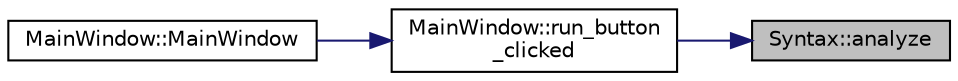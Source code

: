digraph "Syntax::analyze"
{
 // LATEX_PDF_SIZE
  edge [fontname="Helvetica",fontsize="10",labelfontname="Helvetica",labelfontsize="10"];
  node [fontname="Helvetica",fontsize="10",shape=record];
  rankdir="RL";
  Node1 [label="Syntax::analyze",height=0.2,width=0.4,color="black", fillcolor="grey75", style="filled", fontcolor="black",tooltip="analyze the info that is on the IDE in automatic mode"];
  Node1 -> Node2 [dir="back",color="midnightblue",fontsize="10",style="solid",fontname="Helvetica"];
  Node2 [label="MainWindow::run_button\l_clicked",height=0.2,width=0.4,color="black", fillcolor="white", style="filled",URL="$classMainWindow.html#a24f1b378d5ef7b3f8b77717a8187f061",tooltip="Function related to the run button."];
  Node2 -> Node3 [dir="back",color="midnightblue",fontsize="10",style="solid",fontname="Helvetica"];
  Node3 [label="MainWindow::MainWindow",height=0.2,width=0.4,color="black", fillcolor="white", style="filled",URL="$classMainWindow.html#a34c4b4207b46d11a4100c9b19f0e81bb",tooltip="Generates the window with all its components."];
}
